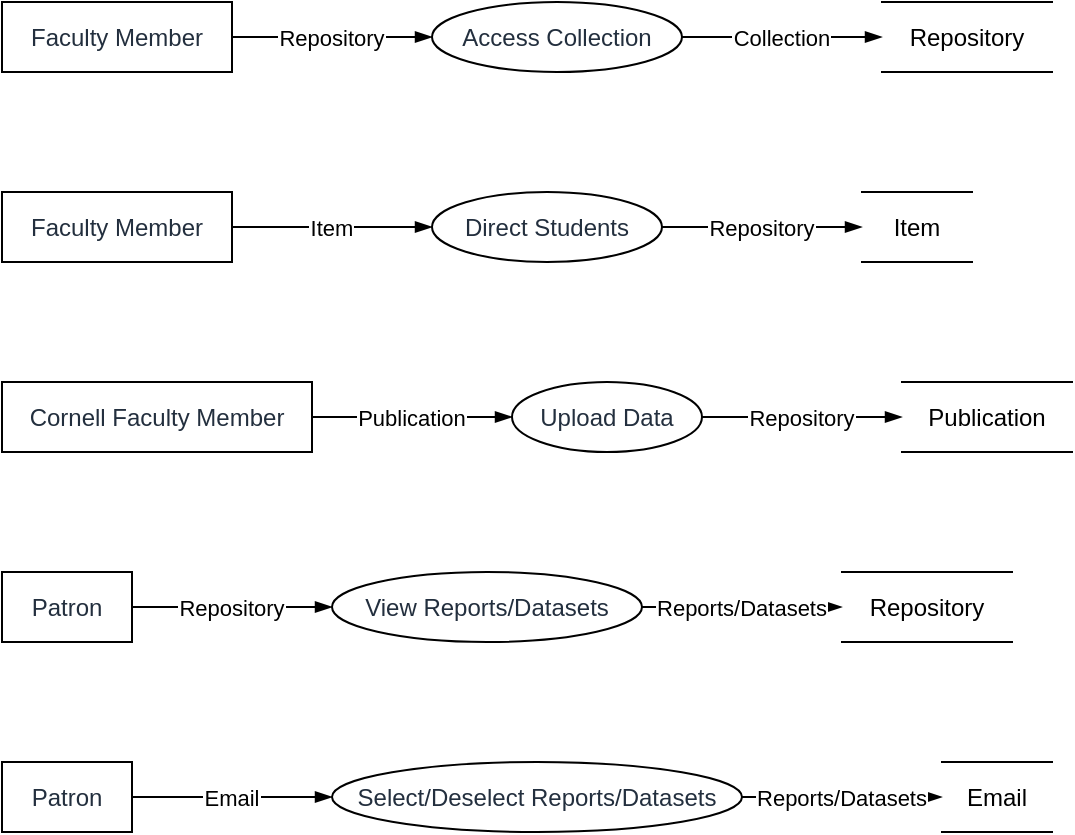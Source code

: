 <mxfile version="23.0.2" type="device">
  <diagram name="Page-1" id="el6TTv81KkPmaJFnj7du">
    <mxGraphModel dx="794" dy="511" grid="1" gridSize="10" guides="1" tooltips="1" connect="1" arrows="1" fold="1" page="1" pageScale="1" pageWidth="827" pageHeight="1169" math="0" shadow="0">
      <root>
        <mxCell id="0" />
        <mxCell id="1" parent="0" />
        <UserObject label="Faculty Member" type="externalEntity" source="" flow="" placeholders="1" id="4yzcwFmvtssRGUs3X4du-1">
          <mxCell style="shape=rectangle;whiteSpace=wrap;html=1;fillColor=#ffffff;strokeColor=#000000;align=center;verticalAlign=middle;fontColor=#232F3E;" vertex="1" parent="1">
            <mxGeometry width="115" height="35" as="geometry" />
          </mxCell>
        </UserObject>
        <UserObject label="Access Collection" type="process" source="1" flow="Repository" placeholders="1" id="4yzcwFmvtssRGUs3X4du-2">
          <mxCell style="shape=ellipse;perimeter=ellipsePerimeter;whiteSpace=wrap;html=1;fillColor=#ffffff;strokeColor=#000000;align=center;verticalAlign=middle;fontColor=#232F3E;" vertex="1" parent="1">
            <mxGeometry x="215" width="125" height="35" as="geometry" />
          </mxCell>
        </UserObject>
        <UserObject label="Repository" type="dataStore" source="2" flow="Collection" placeholders="1" id="4yzcwFmvtssRGUs3X4du-3">
          <mxCell style="html=1;dashed=0;whiteSpace=wrap;shape=partialRectangle;right=0;left=0;" vertex="1" parent="1">
            <mxGeometry x="440" width="85" height="35" as="geometry" />
          </mxCell>
        </UserObject>
        <UserObject label="Faculty Member" type="externalEntity" source="" flow="" placeholders="1" id="4yzcwFmvtssRGUs3X4du-4">
          <mxCell style="shape=rectangle;whiteSpace=wrap;html=1;fillColor=#ffffff;strokeColor=#000000;align=center;verticalAlign=middle;fontColor=#232F3E;" vertex="1" parent="1">
            <mxGeometry y="95" width="115" height="35" as="geometry" />
          </mxCell>
        </UserObject>
        <UserObject label="Direct Students" type="process" source="4" flow="Item" placeholders="1" id="4yzcwFmvtssRGUs3X4du-5">
          <mxCell style="shape=ellipse;perimeter=ellipsePerimeter;whiteSpace=wrap;html=1;fillColor=#ffffff;strokeColor=#000000;align=center;verticalAlign=middle;fontColor=#232F3E;" vertex="1" parent="1">
            <mxGeometry x="215" y="95" width="115" height="35" as="geometry" />
          </mxCell>
        </UserObject>
        <UserObject label="Item" type="dataStore" source="5" flow="Repository" placeholders="1" id="4yzcwFmvtssRGUs3X4du-6">
          <mxCell style="html=1;dashed=0;whiteSpace=wrap;shape=partialRectangle;right=0;left=0;" vertex="1" parent="1">
            <mxGeometry x="430" y="95" width="55" height="35" as="geometry" />
          </mxCell>
        </UserObject>
        <UserObject label="Cornell Faculty Member" type="externalEntity" source="" flow="" placeholders="1" id="4yzcwFmvtssRGUs3X4du-7">
          <mxCell style="shape=rectangle;whiteSpace=wrap;html=1;fillColor=#ffffff;strokeColor=#000000;align=center;verticalAlign=middle;fontColor=#232F3E;" vertex="1" parent="1">
            <mxGeometry y="190" width="155" height="35" as="geometry" />
          </mxCell>
        </UserObject>
        <UserObject label="Upload Data" type="process" source="7" flow="Publication" placeholders="1" id="4yzcwFmvtssRGUs3X4du-8">
          <mxCell style="shape=ellipse;perimeter=ellipsePerimeter;whiteSpace=wrap;html=1;fillColor=#ffffff;strokeColor=#000000;align=center;verticalAlign=middle;fontColor=#232F3E;" vertex="1" parent="1">
            <mxGeometry x="255" y="190" width="95" height="35" as="geometry" />
          </mxCell>
        </UserObject>
        <UserObject label="Publication" type="dataStore" source="8" flow="Repository" placeholders="1" id="4yzcwFmvtssRGUs3X4du-9">
          <mxCell style="html=1;dashed=0;whiteSpace=wrap;shape=partialRectangle;right=0;left=0;" vertex="1" parent="1">
            <mxGeometry x="450" y="190" width="85" height="35" as="geometry" />
          </mxCell>
        </UserObject>
        <UserObject label="Patron" type="externalEntity" source="" flow="" placeholders="1" id="4yzcwFmvtssRGUs3X4du-10">
          <mxCell style="shape=rectangle;whiteSpace=wrap;html=1;fillColor=#ffffff;strokeColor=#000000;align=center;verticalAlign=middle;fontColor=#232F3E;" vertex="1" parent="1">
            <mxGeometry y="285" width="65" height="35" as="geometry" />
          </mxCell>
        </UserObject>
        <UserObject label="View Reports/Datasets" type="process" source="10" flow="Repository" placeholders="1" id="4yzcwFmvtssRGUs3X4du-11">
          <mxCell style="shape=ellipse;perimeter=ellipsePerimeter;whiteSpace=wrap;html=1;fillColor=#ffffff;strokeColor=#000000;align=center;verticalAlign=middle;fontColor=#232F3E;" vertex="1" parent="1">
            <mxGeometry x="165" y="285" width="155" height="35" as="geometry" />
          </mxCell>
        </UserObject>
        <UserObject label="Repository" type="dataStore" source="11" flow="Reports/Datasets" placeholders="1" id="4yzcwFmvtssRGUs3X4du-12">
          <mxCell style="html=1;dashed=0;whiteSpace=wrap;shape=partialRectangle;right=0;left=0;" vertex="1" parent="1">
            <mxGeometry x="420" y="285" width="85" height="35" as="geometry" />
          </mxCell>
        </UserObject>
        <UserObject label="Patron" type="externalEntity" source="" flow="" placeholders="1" id="4yzcwFmvtssRGUs3X4du-13">
          <mxCell style="shape=rectangle;whiteSpace=wrap;html=1;fillColor=#ffffff;strokeColor=#000000;align=center;verticalAlign=middle;fontColor=#232F3E;" vertex="1" parent="1">
            <mxGeometry y="380" width="65" height="35" as="geometry" />
          </mxCell>
        </UserObject>
        <UserObject label="Select/Deselect Reports/Datasets" type="process" source="13" flow="Email" placeholders="1" id="4yzcwFmvtssRGUs3X4du-14">
          <mxCell style="shape=ellipse;perimeter=ellipsePerimeter;whiteSpace=wrap;html=1;fillColor=#ffffff;strokeColor=#000000;align=center;verticalAlign=middle;fontColor=#232F3E;" vertex="1" parent="1">
            <mxGeometry x="165" y="380" width="205" height="35" as="geometry" />
          </mxCell>
        </UserObject>
        <UserObject label="Email" type="dataStore" source="14" flow="Reports/Datasets" placeholders="1" id="4yzcwFmvtssRGUs3X4du-15">
          <mxCell style="html=1;dashed=0;whiteSpace=wrap;shape=partialRectangle;right=0;left=0;" vertex="1" parent="1">
            <mxGeometry x="470" y="380" width="55" height="35" as="geometry" />
          </mxCell>
        </UserObject>
        <mxCell id="4yzcwFmvtssRGUs3X4du-16" value="Repository" style="endArrow=blockThin;endFill=1;fontSize=11;orthogonal=1;noEdgeStyle=1;" edge="1" parent="1" source="4yzcwFmvtssRGUs3X4du-1" target="4yzcwFmvtssRGUs3X4du-2">
          <mxGeometry relative="1" as="geometry">
            <Array as="points">
              <mxPoint x="127" y="17.5" />
              <mxPoint x="203" y="17.5" />
            </Array>
          </mxGeometry>
        </mxCell>
        <mxCell id="4yzcwFmvtssRGUs3X4du-17" value="Collection" style="endArrow=blockThin;endFill=1;fontSize=11;orthogonal=1;noEdgeStyle=1;" edge="1" parent="1" source="4yzcwFmvtssRGUs3X4du-2" target="4yzcwFmvtssRGUs3X4du-3">
          <mxGeometry relative="1" as="geometry">
            <Array as="points">
              <mxPoint x="352" y="17.5" />
              <mxPoint x="428" y="17.5" />
            </Array>
          </mxGeometry>
        </mxCell>
        <mxCell id="4yzcwFmvtssRGUs3X4du-18" value="Item" style="endArrow=blockThin;endFill=1;fontSize=11;orthogonal=1;noEdgeStyle=1;" edge="1" parent="1" source="4yzcwFmvtssRGUs3X4du-4" target="4yzcwFmvtssRGUs3X4du-5">
          <mxGeometry relative="1" as="geometry">
            <Array as="points">
              <mxPoint x="127" y="112.5" />
              <mxPoint x="203" y="112.5" />
            </Array>
          </mxGeometry>
        </mxCell>
        <mxCell id="4yzcwFmvtssRGUs3X4du-19" value="Repository" style="endArrow=blockThin;endFill=1;fontSize=11;orthogonal=1;noEdgeStyle=1;" edge="1" parent="1" source="4yzcwFmvtssRGUs3X4du-5" target="4yzcwFmvtssRGUs3X4du-6">
          <mxGeometry relative="1" as="geometry">
            <Array as="points">
              <mxPoint x="342" y="112.5" />
              <mxPoint x="418" y="112.5" />
            </Array>
          </mxGeometry>
        </mxCell>
        <mxCell id="4yzcwFmvtssRGUs3X4du-20" value="Publication" style="endArrow=blockThin;endFill=1;fontSize=11;orthogonal=1;noEdgeStyle=1;" edge="1" parent="1" source="4yzcwFmvtssRGUs3X4du-7" target="4yzcwFmvtssRGUs3X4du-8">
          <mxGeometry relative="1" as="geometry">
            <Array as="points">
              <mxPoint x="167" y="207.5" />
              <mxPoint x="243" y="207.5" />
            </Array>
          </mxGeometry>
        </mxCell>
        <mxCell id="4yzcwFmvtssRGUs3X4du-21" value="Repository" style="endArrow=blockThin;endFill=1;fontSize=11;orthogonal=1;noEdgeStyle=1;" edge="1" parent="1" source="4yzcwFmvtssRGUs3X4du-8" target="4yzcwFmvtssRGUs3X4du-9">
          <mxGeometry relative="1" as="geometry">
            <Array as="points">
              <mxPoint x="362" y="207.5" />
              <mxPoint x="438" y="207.5" />
            </Array>
          </mxGeometry>
        </mxCell>
        <mxCell id="4yzcwFmvtssRGUs3X4du-22" value="Repository" style="endArrow=blockThin;endFill=1;fontSize=11;orthogonal=1;noEdgeStyle=1;" edge="1" parent="1" source="4yzcwFmvtssRGUs3X4du-10" target="4yzcwFmvtssRGUs3X4du-11">
          <mxGeometry relative="1" as="geometry">
            <Array as="points">
              <mxPoint x="77" y="302.5" />
              <mxPoint x="153" y="302.5" />
            </Array>
          </mxGeometry>
        </mxCell>
        <mxCell id="4yzcwFmvtssRGUs3X4du-23" value="Reports/Datasets" style="endArrow=blockThin;endFill=1;fontSize=11;orthogonal=1;noEdgeStyle=1;" edge="1" parent="1" source="4yzcwFmvtssRGUs3X4du-11" target="4yzcwFmvtssRGUs3X4du-12">
          <mxGeometry relative="1" as="geometry">
            <Array as="points">
              <mxPoint x="332" y="302.5" />
              <mxPoint x="408" y="302.5" />
            </Array>
          </mxGeometry>
        </mxCell>
        <mxCell id="4yzcwFmvtssRGUs3X4du-24" value="Email" style="endArrow=blockThin;endFill=1;fontSize=11;orthogonal=1;noEdgeStyle=1;" edge="1" parent="1" source="4yzcwFmvtssRGUs3X4du-13" target="4yzcwFmvtssRGUs3X4du-14">
          <mxGeometry relative="1" as="geometry">
            <Array as="points">
              <mxPoint x="77" y="397.5" />
              <mxPoint x="153" y="397.5" />
            </Array>
          </mxGeometry>
        </mxCell>
        <mxCell id="4yzcwFmvtssRGUs3X4du-25" value="Reports/Datasets" style="endArrow=blockThin;endFill=1;fontSize=11;orthogonal=1;noEdgeStyle=1;" edge="1" parent="1" source="4yzcwFmvtssRGUs3X4du-14" target="4yzcwFmvtssRGUs3X4du-15">
          <mxGeometry relative="1" as="geometry">
            <Array as="points">
              <mxPoint x="382" y="397.5" />
              <mxPoint x="458" y="397.5" />
            </Array>
          </mxGeometry>
        </mxCell>
      </root>
    </mxGraphModel>
  </diagram>
</mxfile>
